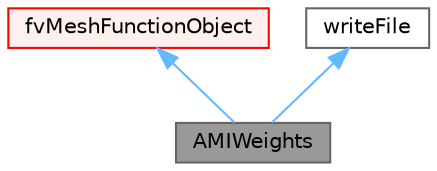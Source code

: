 digraph "AMIWeights"
{
 // LATEX_PDF_SIZE
  bgcolor="transparent";
  edge [fontname=Helvetica,fontsize=10,labelfontname=Helvetica,labelfontsize=10];
  node [fontname=Helvetica,fontsize=10,shape=box,height=0.2,width=0.4];
  Node1 [id="Node000001",label="AMIWeights",height=0.2,width=0.4,color="gray40", fillcolor="grey60", style="filled", fontcolor="black",tooltip="Computes the min/max/average weights of arbitrary mesh interface (AMI) patches, and optionally report..."];
  Node2 -> Node1 [id="edge1_Node000001_Node000002",dir="back",color="steelblue1",style="solid",tooltip=" "];
  Node2 [id="Node000002",label="fvMeshFunctionObject",height=0.2,width=0.4,color="red", fillcolor="#FFF0F0", style="filled",URL="$classFoam_1_1functionObjects_1_1fvMeshFunctionObject.html",tooltip="Specialization of Foam::functionObject for an Foam::fvMesh, providing a reference to the Foam::fvMesh..."];
  Node7 -> Node1 [id="edge2_Node000001_Node000007",dir="back",color="steelblue1",style="solid",tooltip=" "];
  Node7 [id="Node000007",label="writeFile",height=0.2,width=0.4,color="gray40", fillcolor="white", style="filled",URL="$classFoam_1_1functionObjects_1_1writeFile.html",tooltip="Base class for writing single files from the function objects."];
}
